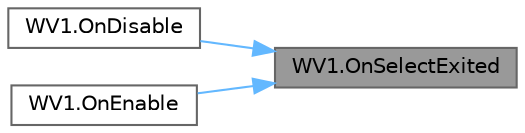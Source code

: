 digraph "WV1.OnSelectExited"
{
 // LATEX_PDF_SIZE
  bgcolor="transparent";
  edge [fontname=Helvetica,fontsize=10,labelfontname=Helvetica,labelfontsize=10];
  node [fontname=Helvetica,fontsize=10,shape=box,height=0.2,width=0.4];
  rankdir="RL";
  Node1 [id="Node000001",label="WV1.OnSelectExited",height=0.2,width=0.4,color="gray40", fillcolor="grey60", style="filled", fontcolor="black",tooltip="This method is called when an interactor exits the object and resets the isInteracting and interactor..."];
  Node1 -> Node2 [id="edge1_Node000001_Node000002",dir="back",color="steelblue1",style="solid",tooltip=" "];
  Node2 [id="Node000002",label="WV1.OnDisable",height=0.2,width=0.4,color="grey40", fillcolor="white", style="filled",URL="$class_w_v1.html#a17c7b7076eef3bb9f233ca6926448cd4",tooltip="This method is called when the object is disabled and removes event listeners for the selectEntered a..."];
  Node1 -> Node3 [id="edge2_Node000001_Node000003",dir="back",color="steelblue1",style="solid",tooltip=" "];
  Node3 [id="Node000003",label="WV1.OnEnable",height=0.2,width=0.4,color="grey40", fillcolor="white", style="filled",URL="$class_w_v1.html#ae6c6db22daecc98fe97e8909f79d8eb2",tooltip="This method is called when the object is enabled and adds event listeners for the selectEntered and s..."];
}
